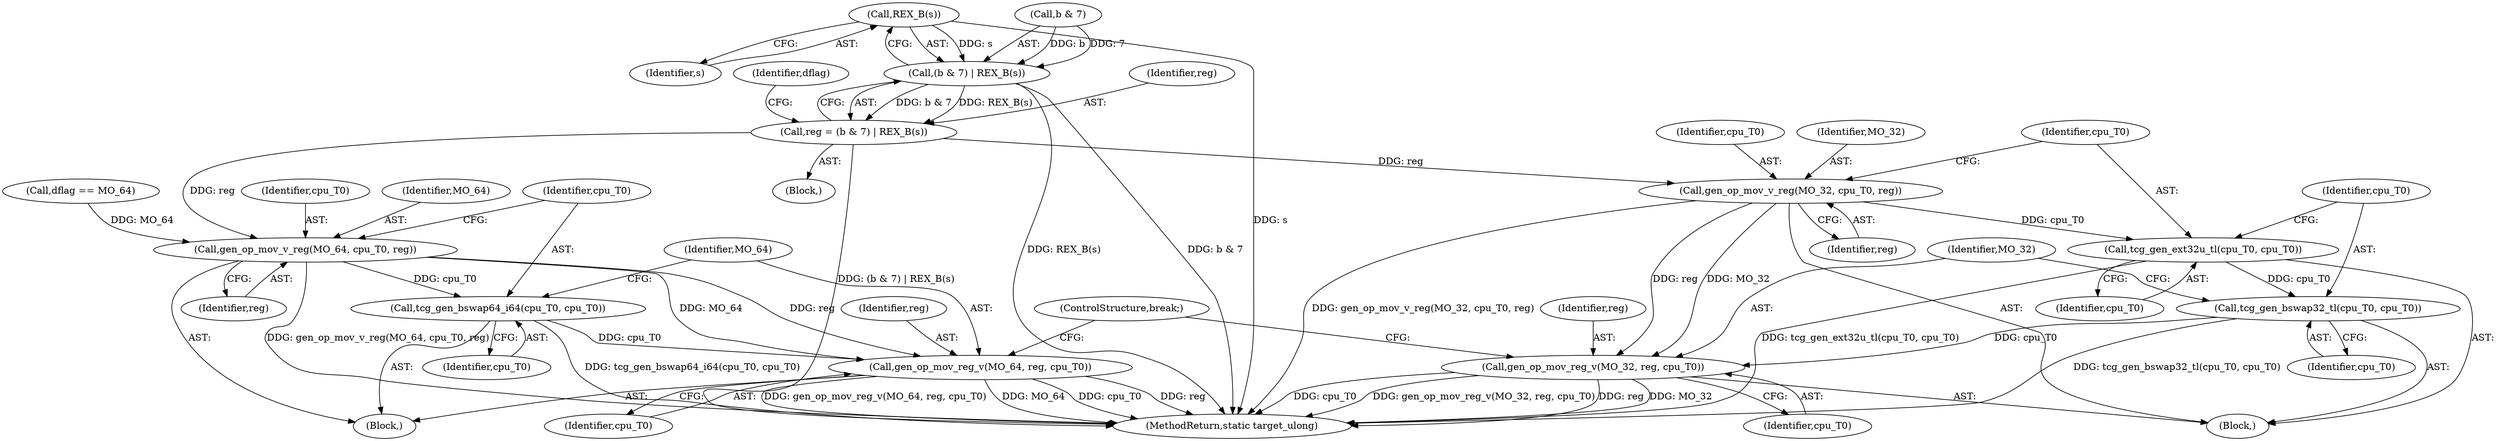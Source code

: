 digraph "0_qemu_30663fd26c0307e414622c7a8607fbc04f92ec14@pointer" {
"1007820" [label="(Call,REX_B(s))"];
"1007816" [label="(Call,(b & 7) | REX_B(s))"];
"1007814" [label="(Call,reg = (b & 7) | REX_B(s))"];
"1007827" [label="(Call,gen_op_mov_v_reg(MO_64, cpu_T0, reg))"];
"1007831" [label="(Call,tcg_gen_bswap64_i64(cpu_T0, cpu_T0))"];
"1007834" [label="(Call,gen_op_mov_reg_v(MO_64, reg, cpu_T0))"];
"1007840" [label="(Call,gen_op_mov_v_reg(MO_32, cpu_T0, reg))"];
"1007844" [label="(Call,tcg_gen_ext32u_tl(cpu_T0, cpu_T0))"];
"1007847" [label="(Call,tcg_gen_bswap32_tl(cpu_T0, cpu_T0))"];
"1007850" [label="(Call,gen_op_mov_reg_v(MO_32, reg, cpu_T0))"];
"1007830" [label="(Identifier,reg)"];
"1007839" [label="(Block,)"];
"1007852" [label="(Identifier,reg)"];
"1007847" [label="(Call,tcg_gen_bswap32_tl(cpu_T0, cpu_T0))"];
"1007843" [label="(Identifier,reg)"];
"1007841" [label="(Identifier,MO_32)"];
"1007837" [label="(Identifier,cpu_T0)"];
"1007836" [label="(Identifier,reg)"];
"1007823" [label="(Call,dflag == MO_64)"];
"1007849" [label="(Identifier,cpu_T0)"];
"1007850" [label="(Call,gen_op_mov_reg_v(MO_32, reg, cpu_T0))"];
"1007846" [label="(Identifier,cpu_T0)"];
"1001025" [label="(Block,)"];
"1007814" [label="(Call,reg = (b & 7) | REX_B(s))"];
"1007817" [label="(Call,b & 7)"];
"1007844" [label="(Call,tcg_gen_ext32u_tl(cpu_T0, cpu_T0))"];
"1007826" [label="(Block,)"];
"1007831" [label="(Call,tcg_gen_bswap64_i64(cpu_T0, cpu_T0))"];
"1007824" [label="(Identifier,dflag)"];
"1007815" [label="(Identifier,reg)"];
"1007840" [label="(Call,gen_op_mov_v_reg(MO_32, cpu_T0, reg))"];
"1007842" [label="(Identifier,cpu_T0)"];
"1007820" [label="(Call,REX_B(s))"];
"1007848" [label="(Identifier,cpu_T0)"];
"1007832" [label="(Identifier,cpu_T0)"];
"1007845" [label="(Identifier,cpu_T0)"];
"1007833" [label="(Identifier,cpu_T0)"];
"1007829" [label="(Identifier,cpu_T0)"];
"1011840" [label="(MethodReturn,static target_ulong)"];
"1007854" [label="(ControlStructure,break;)"];
"1007835" [label="(Identifier,MO_64)"];
"1007828" [label="(Identifier,MO_64)"];
"1007827" [label="(Call,gen_op_mov_v_reg(MO_64, cpu_T0, reg))"];
"1007851" [label="(Identifier,MO_32)"];
"1007853" [label="(Identifier,cpu_T0)"];
"1007821" [label="(Identifier,s)"];
"1007834" [label="(Call,gen_op_mov_reg_v(MO_64, reg, cpu_T0))"];
"1007816" [label="(Call,(b & 7) | REX_B(s))"];
"1007820" -> "1007816"  [label="AST: "];
"1007820" -> "1007821"  [label="CFG: "];
"1007821" -> "1007820"  [label="AST: "];
"1007816" -> "1007820"  [label="CFG: "];
"1007820" -> "1011840"  [label="DDG: s"];
"1007820" -> "1007816"  [label="DDG: s"];
"1007816" -> "1007814"  [label="AST: "];
"1007817" -> "1007816"  [label="AST: "];
"1007814" -> "1007816"  [label="CFG: "];
"1007816" -> "1011840"  [label="DDG: REX_B(s)"];
"1007816" -> "1011840"  [label="DDG: b & 7"];
"1007816" -> "1007814"  [label="DDG: b & 7"];
"1007816" -> "1007814"  [label="DDG: REX_B(s)"];
"1007817" -> "1007816"  [label="DDG: b"];
"1007817" -> "1007816"  [label="DDG: 7"];
"1007814" -> "1001025"  [label="AST: "];
"1007815" -> "1007814"  [label="AST: "];
"1007824" -> "1007814"  [label="CFG: "];
"1007814" -> "1011840"  [label="DDG: (b & 7) | REX_B(s)"];
"1007814" -> "1007827"  [label="DDG: reg"];
"1007814" -> "1007840"  [label="DDG: reg"];
"1007827" -> "1007826"  [label="AST: "];
"1007827" -> "1007830"  [label="CFG: "];
"1007828" -> "1007827"  [label="AST: "];
"1007829" -> "1007827"  [label="AST: "];
"1007830" -> "1007827"  [label="AST: "];
"1007832" -> "1007827"  [label="CFG: "];
"1007827" -> "1011840"  [label="DDG: gen_op_mov_v_reg(MO_64, cpu_T0, reg)"];
"1007823" -> "1007827"  [label="DDG: MO_64"];
"1007827" -> "1007831"  [label="DDG: cpu_T0"];
"1007827" -> "1007834"  [label="DDG: MO_64"];
"1007827" -> "1007834"  [label="DDG: reg"];
"1007831" -> "1007826"  [label="AST: "];
"1007831" -> "1007833"  [label="CFG: "];
"1007832" -> "1007831"  [label="AST: "];
"1007833" -> "1007831"  [label="AST: "];
"1007835" -> "1007831"  [label="CFG: "];
"1007831" -> "1011840"  [label="DDG: tcg_gen_bswap64_i64(cpu_T0, cpu_T0)"];
"1007831" -> "1007834"  [label="DDG: cpu_T0"];
"1007834" -> "1007826"  [label="AST: "];
"1007834" -> "1007837"  [label="CFG: "];
"1007835" -> "1007834"  [label="AST: "];
"1007836" -> "1007834"  [label="AST: "];
"1007837" -> "1007834"  [label="AST: "];
"1007854" -> "1007834"  [label="CFG: "];
"1007834" -> "1011840"  [label="DDG: reg"];
"1007834" -> "1011840"  [label="DDG: gen_op_mov_reg_v(MO_64, reg, cpu_T0)"];
"1007834" -> "1011840"  [label="DDG: MO_64"];
"1007834" -> "1011840"  [label="DDG: cpu_T0"];
"1007840" -> "1007839"  [label="AST: "];
"1007840" -> "1007843"  [label="CFG: "];
"1007841" -> "1007840"  [label="AST: "];
"1007842" -> "1007840"  [label="AST: "];
"1007843" -> "1007840"  [label="AST: "];
"1007845" -> "1007840"  [label="CFG: "];
"1007840" -> "1011840"  [label="DDG: gen_op_mov_v_reg(MO_32, cpu_T0, reg)"];
"1007840" -> "1007844"  [label="DDG: cpu_T0"];
"1007840" -> "1007850"  [label="DDG: MO_32"];
"1007840" -> "1007850"  [label="DDG: reg"];
"1007844" -> "1007839"  [label="AST: "];
"1007844" -> "1007846"  [label="CFG: "];
"1007845" -> "1007844"  [label="AST: "];
"1007846" -> "1007844"  [label="AST: "];
"1007848" -> "1007844"  [label="CFG: "];
"1007844" -> "1011840"  [label="DDG: tcg_gen_ext32u_tl(cpu_T0, cpu_T0)"];
"1007844" -> "1007847"  [label="DDG: cpu_T0"];
"1007847" -> "1007839"  [label="AST: "];
"1007847" -> "1007849"  [label="CFG: "];
"1007848" -> "1007847"  [label="AST: "];
"1007849" -> "1007847"  [label="AST: "];
"1007851" -> "1007847"  [label="CFG: "];
"1007847" -> "1011840"  [label="DDG: tcg_gen_bswap32_tl(cpu_T0, cpu_T0)"];
"1007847" -> "1007850"  [label="DDG: cpu_T0"];
"1007850" -> "1007839"  [label="AST: "];
"1007850" -> "1007853"  [label="CFG: "];
"1007851" -> "1007850"  [label="AST: "];
"1007852" -> "1007850"  [label="AST: "];
"1007853" -> "1007850"  [label="AST: "];
"1007854" -> "1007850"  [label="CFG: "];
"1007850" -> "1011840"  [label="DDG: cpu_T0"];
"1007850" -> "1011840"  [label="DDG: gen_op_mov_reg_v(MO_32, reg, cpu_T0)"];
"1007850" -> "1011840"  [label="DDG: reg"];
"1007850" -> "1011840"  [label="DDG: MO_32"];
}

